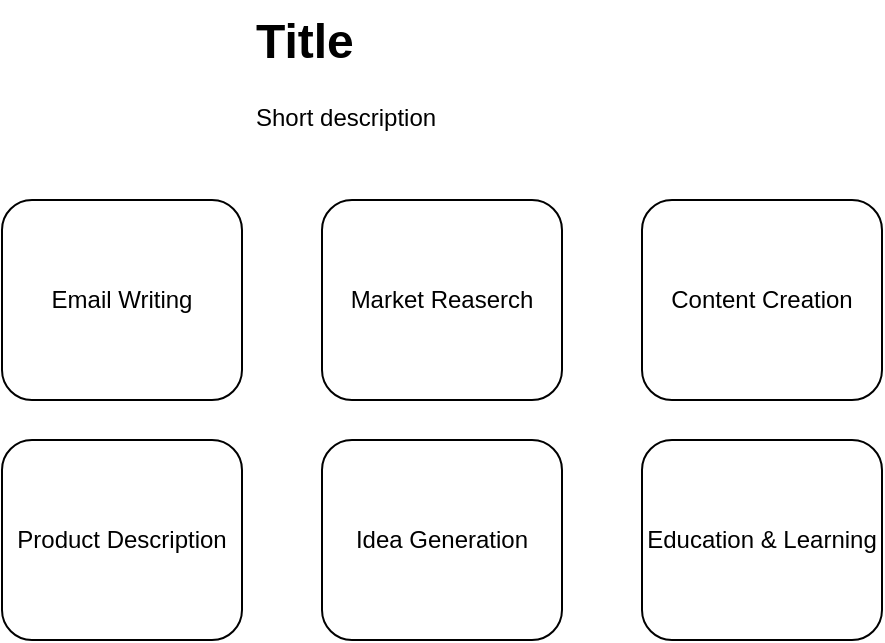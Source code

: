 <mxfile version="26.2.2" pages="3">
  <diagram name="main" id="c9db0220-8083-56f3-ca83-edcdcd058819">
    <mxGraphModel dx="786" dy="1192" grid="1" gridSize="10" guides="1" tooltips="1" connect="1" arrows="1" fold="1" page="1" pageScale="1.5" pageWidth="826" pageHeight="1169" background="#ffffff" math="0" shadow="0">
      <root>
        <mxCell id="0" style=";html=1;" />
        <mxCell id="1" style=";html=1;" parent="0" />
        <mxCell id="slSIb3ygdX_G-LAW5xA8-1" value="Email Writing" style="rounded=1;whiteSpace=wrap;html=1;" vertex="1" parent="1">
          <mxGeometry x="80" y="120" width="120" height="100" as="geometry" />
        </mxCell>
        <mxCell id="slSIb3ygdX_G-LAW5xA8-2" value="Market Reaserch" style="rounded=1;whiteSpace=wrap;html=1;" vertex="1" parent="1">
          <mxGeometry x="240" y="120" width="120" height="100" as="geometry" />
        </mxCell>
        <mxCell id="slSIb3ygdX_G-LAW5xA8-3" value="Education &amp;amp; Learning" style="rounded=1;whiteSpace=wrap;html=1;" vertex="1" parent="1">
          <mxGeometry x="400" y="240" width="120" height="100" as="geometry" />
        </mxCell>
        <mxCell id="slSIb3ygdX_G-LAW5xA8-4" value="Product Description" style="rounded=1;whiteSpace=wrap;html=1;" vertex="1" parent="1">
          <mxGeometry x="80" y="240" width="120" height="100" as="geometry" />
        </mxCell>
        <mxCell id="slSIb3ygdX_G-LAW5xA8-5" value="Content Creation" style="rounded=1;whiteSpace=wrap;html=1;" vertex="1" parent="1">
          <mxGeometry x="400" y="120" width="120" height="100" as="geometry" />
        </mxCell>
        <mxCell id="slSIb3ygdX_G-LAW5xA8-6" value="Idea Generation" style="rounded=1;whiteSpace=wrap;html=1;" vertex="1" parent="1">
          <mxGeometry x="240" y="240" width="120" height="100" as="geometry" />
        </mxCell>
        <mxCell id="slSIb3ygdX_G-LAW5xA8-7" value="&lt;h1 style=&quot;margin-top: 0px;&quot;&gt;Title&lt;/h1&gt;&lt;p&gt;Short description&lt;/p&gt;" style="text;html=1;whiteSpace=wrap;overflow=hidden;rounded=0;" vertex="1" parent="1">
          <mxGeometry x="205" y="20" width="190" height="80" as="geometry" />
        </mxCell>
      </root>
    </mxGraphModel>
  </diagram>
  <diagram id="zN244MtlE_gTUq1zhHst" name="e-mail">
    <mxGraphModel dx="786" dy="1192" grid="1" gridSize="10" guides="1" tooltips="1" connect="1" arrows="1" fold="1" page="1" pageScale="1" pageWidth="850" pageHeight="1100" math="0" shadow="0">
      <root>
        <mxCell id="0" />
        <mxCell id="1" parent="0" />
        <mxCell id="zADgeynGD-84GF2jDfNU-1" value="Topic*" style="text;html=1;align=center;verticalAlign=middle;whiteSpace=wrap;rounded=0;" vertex="1" parent="1">
          <mxGeometry x="40" y="40" width="60" height="30" as="geometry" />
        </mxCell>
        <mxCell id="zADgeynGD-84GF2jDfNU-2" value="" style="rounded=0;whiteSpace=wrap;html=1;" vertex="1" parent="1">
          <mxGeometry x="40" y="70" width="360" height="30" as="geometry" />
        </mxCell>
        <mxCell id="zADgeynGD-84GF2jDfNU-3" value="Industry" style="text;html=1;align=center;verticalAlign=middle;whiteSpace=wrap;rounded=0;" vertex="1" parent="1">
          <mxGeometry x="40" y="110" width="60" height="30" as="geometry" />
        </mxCell>
        <mxCell id="zADgeynGD-84GF2jDfNU-4" value="" style="rounded=0;whiteSpace=wrap;html=1;" vertex="1" parent="1">
          <mxGeometry x="40" y="140" width="360" height="30" as="geometry" />
        </mxCell>
        <mxCell id="zADgeynGD-84GF2jDfNU-5" value="Generate" style="rounded=0;whiteSpace=wrap;html=1;" vertex="1" parent="1">
          <mxGeometry x="150" y="200" width="120" height="40" as="geometry" />
        </mxCell>
        <mxCell id="zADgeynGD-84GF2jDfNU-7" value="&lt;h1 style=&quot;margin-top: 0px;&quot;&gt;Heading&lt;/h1&gt;&lt;p&gt;Generated Content&lt;/p&gt;" style="text;html=1;whiteSpace=wrap;overflow=hidden;rounded=0;" vertex="1" parent="1">
          <mxGeometry x="40" y="260" width="360" height="90" as="geometry" />
        </mxCell>
      </root>
    </mxGraphModel>
  </diagram>
  <diagram id="JfeDt2o3LP9ZWm9nkvmO" name="education&amp;learning">
    <mxGraphModel dx="786" dy="1192" grid="1" gridSize="10" guides="1" tooltips="1" connect="1" arrows="1" fold="1" page="1" pageScale="1" pageWidth="850" pageHeight="1100" math="0" shadow="0">
      <root>
        <mxCell id="0" />
        <mxCell id="1" parent="0" />
        <mxCell id="A_e0fB9WLLBVi7-x6p6h-1" value="Concept*" style="text;html=1;align=center;verticalAlign=middle;whiteSpace=wrap;rounded=0;" vertex="1" parent="1">
          <mxGeometry x="40" y="40" width="60" height="30" as="geometry" />
        </mxCell>
        <mxCell id="A_e0fB9WLLBVi7-x6p6h-2" value="" style="rounded=0;whiteSpace=wrap;html=1;" vertex="1" parent="1">
          <mxGeometry x="40" y="70" width="360" height="30" as="geometry" />
        </mxCell>
        <mxCell id="A_e0fB9WLLBVi7-x6p6h-3" value="Audience Type" style="text;html=1;align=center;verticalAlign=middle;whiteSpace=wrap;rounded=0;" vertex="1" parent="1">
          <mxGeometry x="40" y="110" width="110" height="30" as="geometry" />
        </mxCell>
        <mxCell id="A_e0fB9WLLBVi7-x6p6h-4" value="" style="rounded=0;whiteSpace=wrap;html=1;" vertex="1" parent="1">
          <mxGeometry x="40" y="140" width="360" height="30" as="geometry" />
        </mxCell>
        <mxCell id="A_e0fB9WLLBVi7-x6p6h-5" value="Generate" style="rounded=0;whiteSpace=wrap;html=1;" vertex="1" parent="1">
          <mxGeometry x="150" y="200" width="120" height="40" as="geometry" />
        </mxCell>
        <mxCell id="A_e0fB9WLLBVi7-x6p6h-6" value="&lt;h1 style=&quot;margin-top: 0px;&quot;&gt;Heading&lt;/h1&gt;&lt;p&gt;Generated Content&lt;/p&gt;" style="text;html=1;whiteSpace=wrap;overflow=hidden;rounded=0;" vertex="1" parent="1">
          <mxGeometry x="40" y="260" width="360" height="90" as="geometry" />
        </mxCell>
      </root>
    </mxGraphModel>
  </diagram>
</mxfile>
